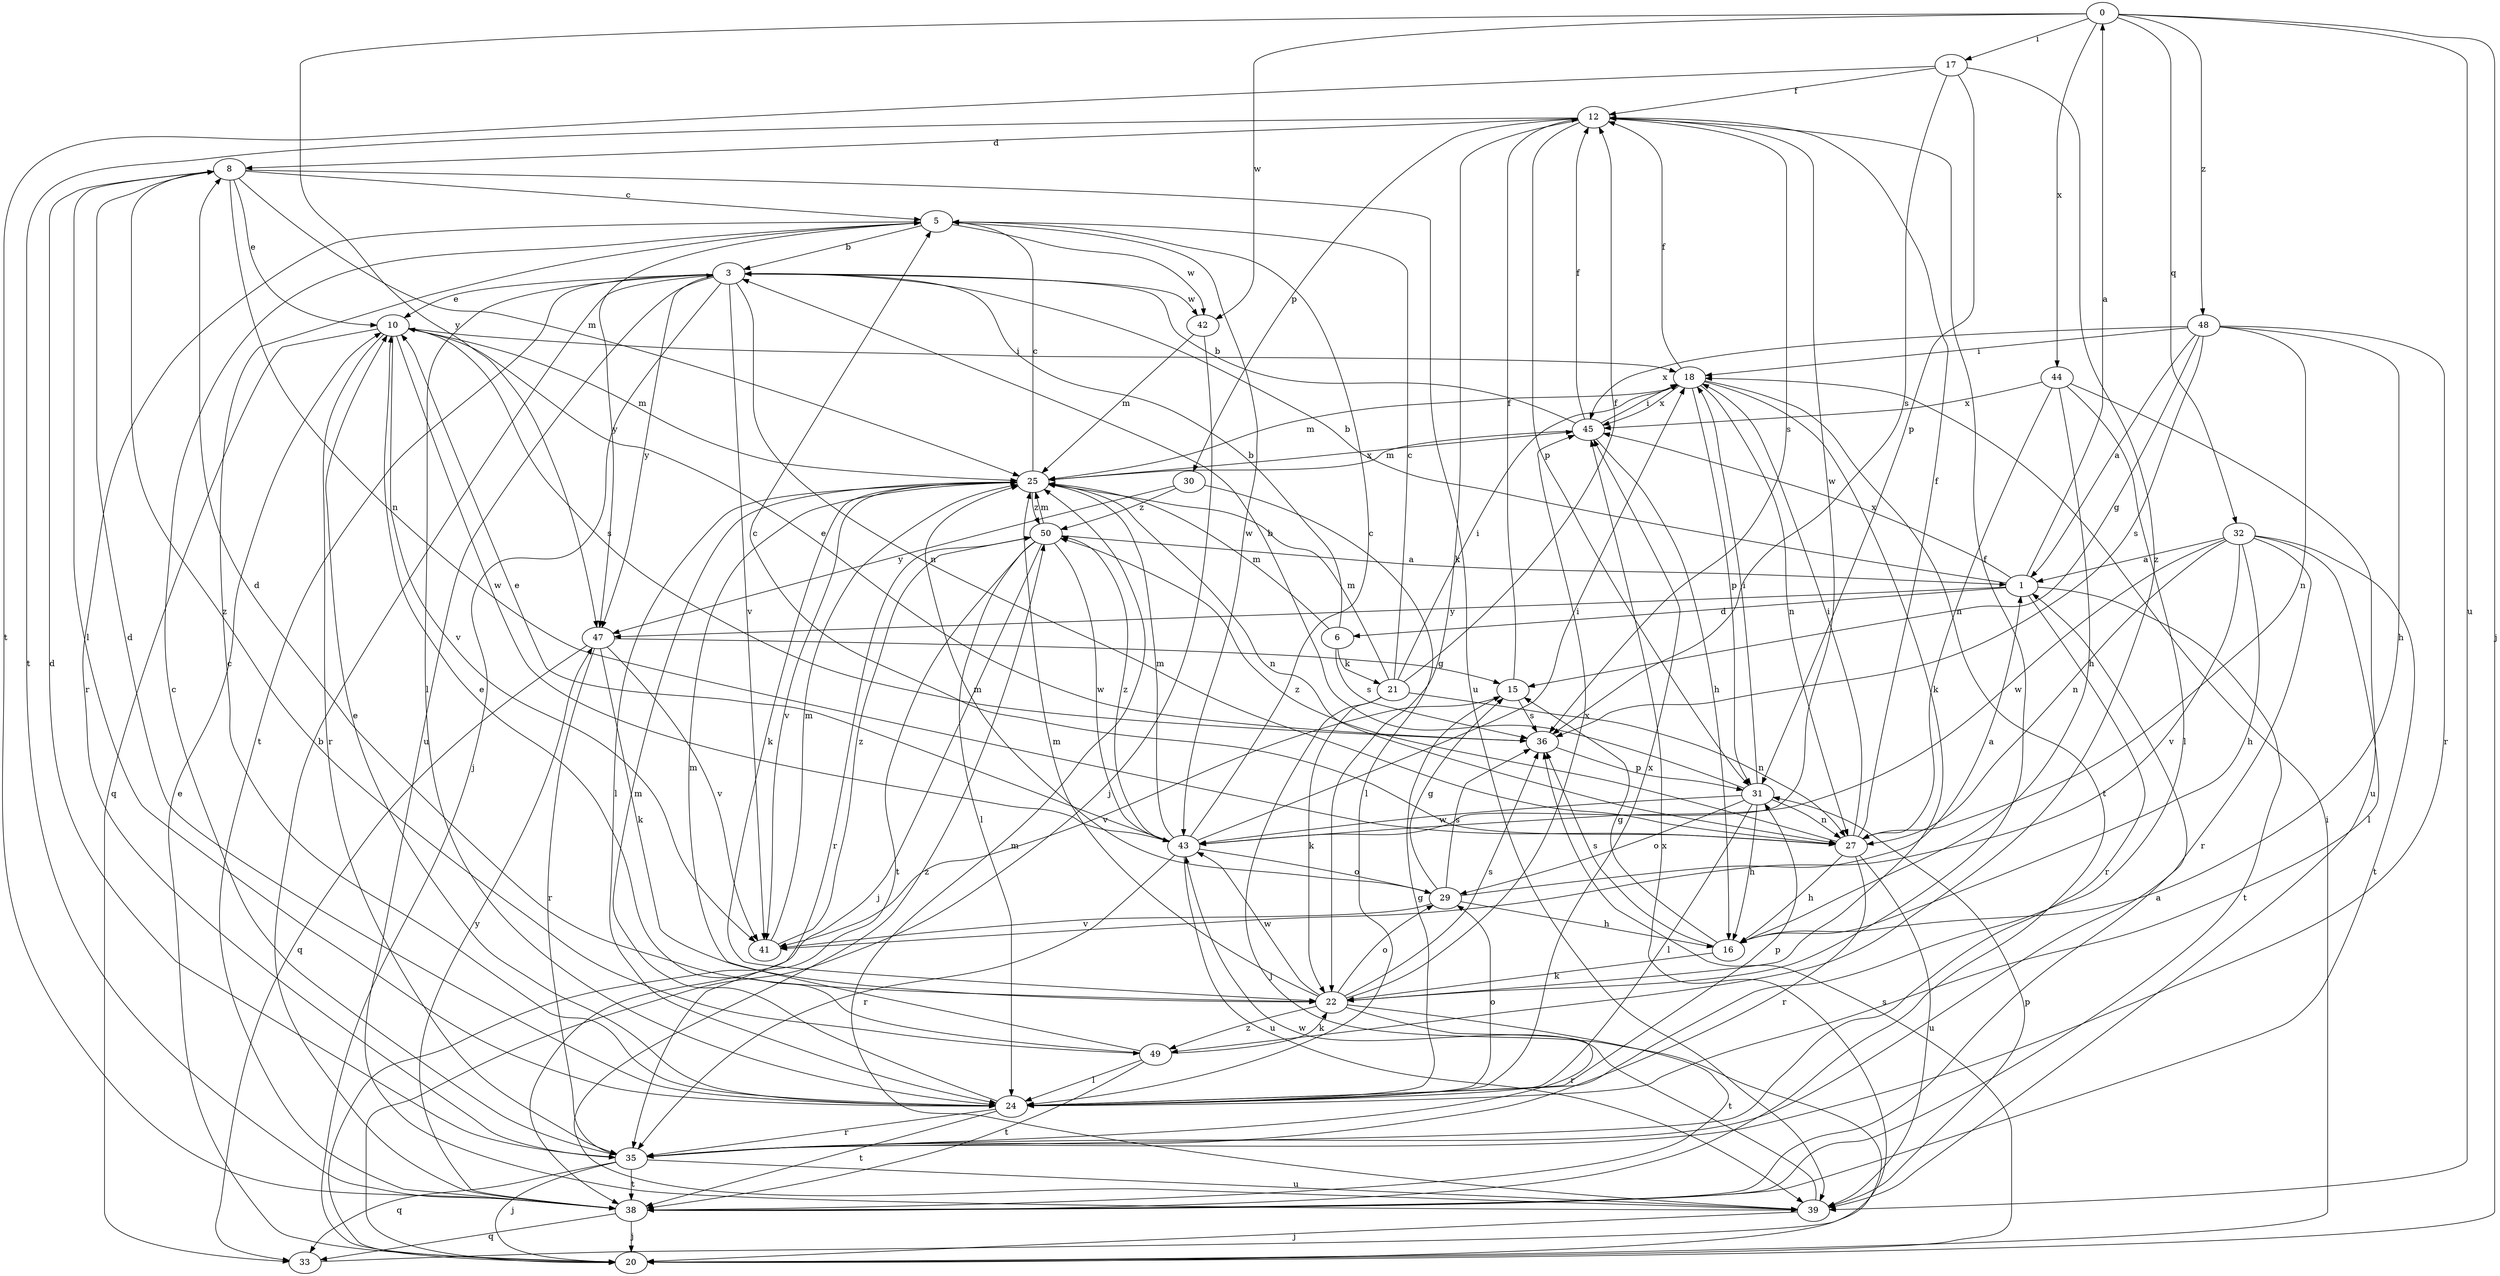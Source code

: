 strict digraph  {
0;
1;
3;
5;
6;
8;
10;
12;
15;
16;
17;
18;
20;
21;
22;
24;
25;
27;
29;
30;
31;
32;
33;
35;
36;
38;
39;
41;
42;
43;
44;
45;
47;
48;
49;
50;
0 -> 17  [label=i];
0 -> 20  [label=j];
0 -> 32  [label=q];
0 -> 39  [label=u];
0 -> 42  [label=w];
0 -> 44  [label=x];
0 -> 47  [label=y];
0 -> 48  [label=z];
1 -> 0  [label=a];
1 -> 3  [label=b];
1 -> 6  [label=d];
1 -> 35  [label=r];
1 -> 38  [label=t];
1 -> 45  [label=x];
1 -> 47  [label=y];
3 -> 10  [label=e];
3 -> 20  [label=j];
3 -> 24  [label=l];
3 -> 27  [label=n];
3 -> 38  [label=t];
3 -> 39  [label=u];
3 -> 41  [label=v];
3 -> 42  [label=w];
3 -> 47  [label=y];
5 -> 3  [label=b];
5 -> 35  [label=r];
5 -> 42  [label=w];
5 -> 43  [label=w];
5 -> 47  [label=y];
6 -> 3  [label=b];
6 -> 21  [label=k];
6 -> 25  [label=m];
6 -> 36  [label=s];
8 -> 5  [label=c];
8 -> 10  [label=e];
8 -> 24  [label=l];
8 -> 25  [label=m];
8 -> 27  [label=n];
8 -> 39  [label=u];
8 -> 49  [label=z];
10 -> 18  [label=i];
10 -> 25  [label=m];
10 -> 33  [label=q];
10 -> 35  [label=r];
10 -> 36  [label=s];
10 -> 41  [label=v];
10 -> 43  [label=w];
12 -> 8  [label=d];
12 -> 22  [label=k];
12 -> 30  [label=p];
12 -> 31  [label=p];
12 -> 36  [label=s];
12 -> 38  [label=t];
12 -> 43  [label=w];
15 -> 12  [label=f];
15 -> 36  [label=s];
15 -> 41  [label=v];
16 -> 15  [label=g];
16 -> 22  [label=k];
16 -> 36  [label=s];
17 -> 12  [label=f];
17 -> 31  [label=p];
17 -> 36  [label=s];
17 -> 38  [label=t];
17 -> 49  [label=z];
18 -> 12  [label=f];
18 -> 22  [label=k];
18 -> 25  [label=m];
18 -> 27  [label=n];
18 -> 31  [label=p];
18 -> 38  [label=t];
18 -> 45  [label=x];
20 -> 10  [label=e];
20 -> 18  [label=i];
20 -> 36  [label=s];
21 -> 5  [label=c];
21 -> 12  [label=f];
21 -> 18  [label=i];
21 -> 20  [label=j];
21 -> 22  [label=k];
21 -> 25  [label=m];
21 -> 27  [label=n];
22 -> 8  [label=d];
22 -> 12  [label=f];
22 -> 25  [label=m];
22 -> 29  [label=o];
22 -> 35  [label=r];
22 -> 36  [label=s];
22 -> 38  [label=t];
22 -> 43  [label=w];
22 -> 45  [label=x];
22 -> 49  [label=z];
24 -> 5  [label=c];
24 -> 8  [label=d];
24 -> 10  [label=e];
24 -> 15  [label=g];
24 -> 25  [label=m];
24 -> 29  [label=o];
24 -> 31  [label=p];
24 -> 35  [label=r];
24 -> 38  [label=t];
24 -> 45  [label=x];
25 -> 5  [label=c];
25 -> 22  [label=k];
25 -> 24  [label=l];
25 -> 27  [label=n];
25 -> 41  [label=v];
25 -> 45  [label=x];
25 -> 50  [label=z];
27 -> 5  [label=c];
27 -> 12  [label=f];
27 -> 16  [label=h];
27 -> 18  [label=i];
27 -> 35  [label=r];
27 -> 39  [label=u];
27 -> 50  [label=z];
29 -> 1  [label=a];
29 -> 15  [label=g];
29 -> 16  [label=h];
29 -> 25  [label=m];
29 -> 36  [label=s];
29 -> 41  [label=v];
30 -> 24  [label=l];
30 -> 47  [label=y];
30 -> 50  [label=z];
31 -> 3  [label=b];
31 -> 16  [label=h];
31 -> 18  [label=i];
31 -> 24  [label=l];
31 -> 27  [label=n];
31 -> 29  [label=o];
31 -> 43  [label=w];
32 -> 1  [label=a];
32 -> 16  [label=h];
32 -> 24  [label=l];
32 -> 27  [label=n];
32 -> 35  [label=r];
32 -> 38  [label=t];
32 -> 41  [label=v];
32 -> 43  [label=w];
33 -> 45  [label=x];
35 -> 5  [label=c];
35 -> 8  [label=d];
35 -> 20  [label=j];
35 -> 33  [label=q];
35 -> 38  [label=t];
35 -> 39  [label=u];
36 -> 10  [label=e];
36 -> 31  [label=p];
38 -> 1  [label=a];
38 -> 3  [label=b];
38 -> 20  [label=j];
38 -> 33  [label=q];
38 -> 47  [label=y];
39 -> 20  [label=j];
39 -> 25  [label=m];
39 -> 31  [label=p];
39 -> 43  [label=w];
39 -> 50  [label=z];
41 -> 25  [label=m];
41 -> 50  [label=z];
42 -> 20  [label=j];
42 -> 25  [label=m];
43 -> 5  [label=c];
43 -> 10  [label=e];
43 -> 18  [label=i];
43 -> 25  [label=m];
43 -> 29  [label=o];
43 -> 35  [label=r];
43 -> 39  [label=u];
43 -> 50  [label=z];
44 -> 16  [label=h];
44 -> 24  [label=l];
44 -> 27  [label=n];
44 -> 39  [label=u];
44 -> 45  [label=x];
45 -> 3  [label=b];
45 -> 12  [label=f];
45 -> 16  [label=h];
45 -> 18  [label=i];
45 -> 25  [label=m];
47 -> 15  [label=g];
47 -> 22  [label=k];
47 -> 33  [label=q];
47 -> 35  [label=r];
47 -> 41  [label=v];
48 -> 1  [label=a];
48 -> 15  [label=g];
48 -> 16  [label=h];
48 -> 18  [label=i];
48 -> 27  [label=n];
48 -> 35  [label=r];
48 -> 36  [label=s];
48 -> 45  [label=x];
49 -> 10  [label=e];
49 -> 22  [label=k];
49 -> 24  [label=l];
49 -> 25  [label=m];
49 -> 38  [label=t];
50 -> 1  [label=a];
50 -> 20  [label=j];
50 -> 24  [label=l];
50 -> 25  [label=m];
50 -> 35  [label=r];
50 -> 38  [label=t];
50 -> 43  [label=w];
}
